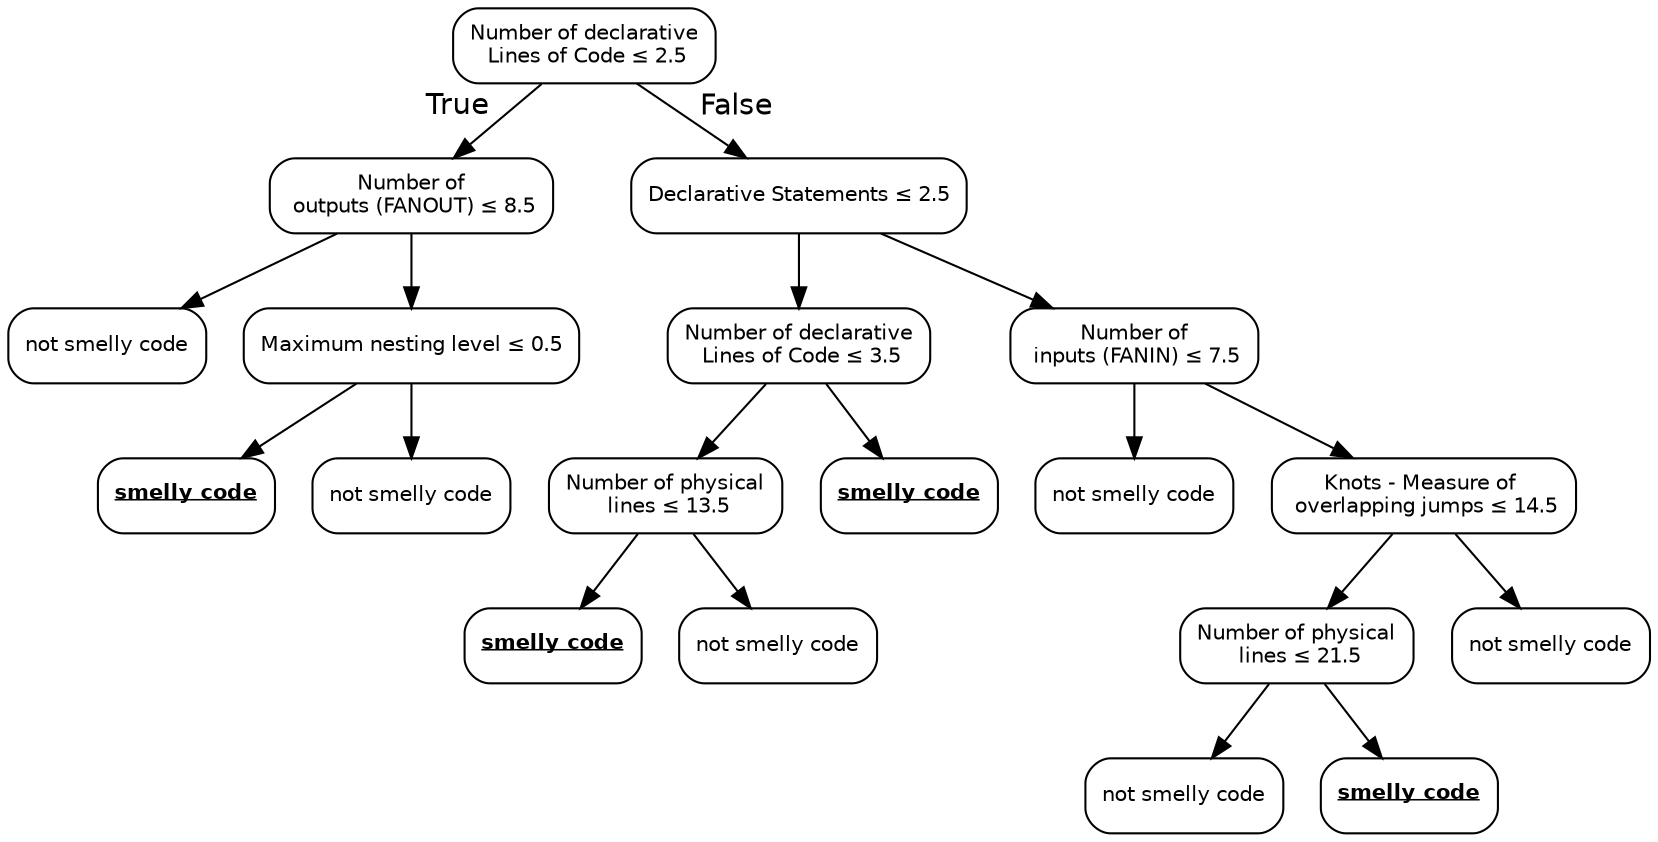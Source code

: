 digraph Tree {
node [color="black", fontname=helvetica, shape=box, style="rounded", width=0.5, fontsize=10];
edge [fontname=helvetica];
0 [label=<Number of declarative<br/> Lines of Code &le; 2.5>];
1 [label=<Number of<br/> outputs (FANOUT) &le; 8.5>];
0 -> 1  [headlabel="True", labelangle=45, labeldistance="2.5"];
13 [label=<not smelly code>];
1 -> 13;
14 [label=<Maximum nesting level &le; 0.5>];
1 -> 14;
15 [label=<<u><b>smelly code</b></u>>];
14 -> 15;
16 [label=<not smelly code>];
14 -> 16;
2 [label=<Declarative Statements &le; 2.5>];
0 -> 2  [headlabel="False", labelangle="-45", labeldistance="2.5"];
3 [label=<Number of declarative<br/> Lines of Code &le; 3.5>];
2 -> 3;
7 [label=<Number of physical<br/> lines &le; 13.5>];
3 -> 7;
9 [label=<<u><b>smelly code</b></u>>];
7 -> 9;
10 [label=<not smelly code>];
7 -> 10;
8 [label=<<u><b>smelly code</b></u>>];
3 -> 8;
4 [label=<Number of<br/> inputs (FANIN) &le; 7.5>];
2 -> 4;
5 [label=<not smelly code>];
4 -> 5;
6 [label=<Knots - Measure of <br/> overlapping jumps &le; 14.5>];
4 -> 6;
11 [label=<Number of physical<br/> lines &le; 21.5>];
6 -> 11;
17 [label=<not smelly code>];
11 -> 17;
18 [label=<<u><b>smelly code</b></u>>];
11 -> 18;
12 [label=<not smelly code>];
6 -> 12;
}

